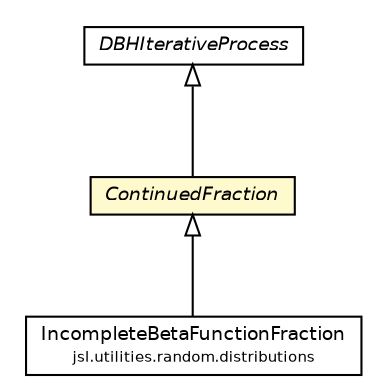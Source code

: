 #!/usr/local/bin/dot
#
# Class diagram 
# Generated by UMLGraph version 5.4 (http://www.umlgraph.org/)
#

digraph G {
	edge [fontname="Helvetica",fontsize=10,labelfontname="Helvetica",labelfontsize=10];
	node [fontname="Helvetica",fontsize=10,shape=plaintext];
	nodesep=0.25;
	ranksep=0.5;
	// jsl.utilities.math.DBHIterativeProcess
	c56551 [label=<<table title="jsl.utilities.math.DBHIterativeProcess" border="0" cellborder="1" cellspacing="0" cellpadding="2" port="p" href="./DBHIterativeProcess.html">
		<tr><td><table border="0" cellspacing="0" cellpadding="1">
<tr><td align="center" balign="center"><font face="Helvetica-Oblique"> DBHIterativeProcess </font></td></tr>
		</table></td></tr>
		</table>>, URL="./DBHIterativeProcess.html", fontname="Helvetica", fontcolor="black", fontsize=9.0];
	// jsl.utilities.math.ContinuedFraction
	c56552 [label=<<table title="jsl.utilities.math.ContinuedFraction" border="0" cellborder="1" cellspacing="0" cellpadding="2" port="p" bgcolor="lemonChiffon" href="./ContinuedFraction.html">
		<tr><td><table border="0" cellspacing="0" cellpadding="1">
<tr><td align="center" balign="center"><font face="Helvetica-Oblique"> ContinuedFraction </font></td></tr>
		</table></td></tr>
		</table>>, URL="./ContinuedFraction.html", fontname="Helvetica", fontcolor="black", fontsize=9.0];
	// jsl.utilities.random.distributions.IncompleteBetaFunctionFraction
	c56605 [label=<<table title="jsl.utilities.random.distributions.IncompleteBetaFunctionFraction" border="0" cellborder="1" cellspacing="0" cellpadding="2" port="p" href="../random/distributions/IncompleteBetaFunctionFraction.html">
		<tr><td><table border="0" cellspacing="0" cellpadding="1">
<tr><td align="center" balign="center"> IncompleteBetaFunctionFraction </td></tr>
<tr><td align="center" balign="center"><font point-size="7.0"> jsl.utilities.random.distributions </font></td></tr>
		</table></td></tr>
		</table>>, URL="../random/distributions/IncompleteBetaFunctionFraction.html", fontname="Helvetica", fontcolor="black", fontsize=9.0];
	//jsl.utilities.math.ContinuedFraction extends jsl.utilities.math.DBHIterativeProcess
	c56551:p -> c56552:p [dir=back,arrowtail=empty];
	//jsl.utilities.random.distributions.IncompleteBetaFunctionFraction extends jsl.utilities.math.ContinuedFraction
	c56552:p -> c56605:p [dir=back,arrowtail=empty];
}

